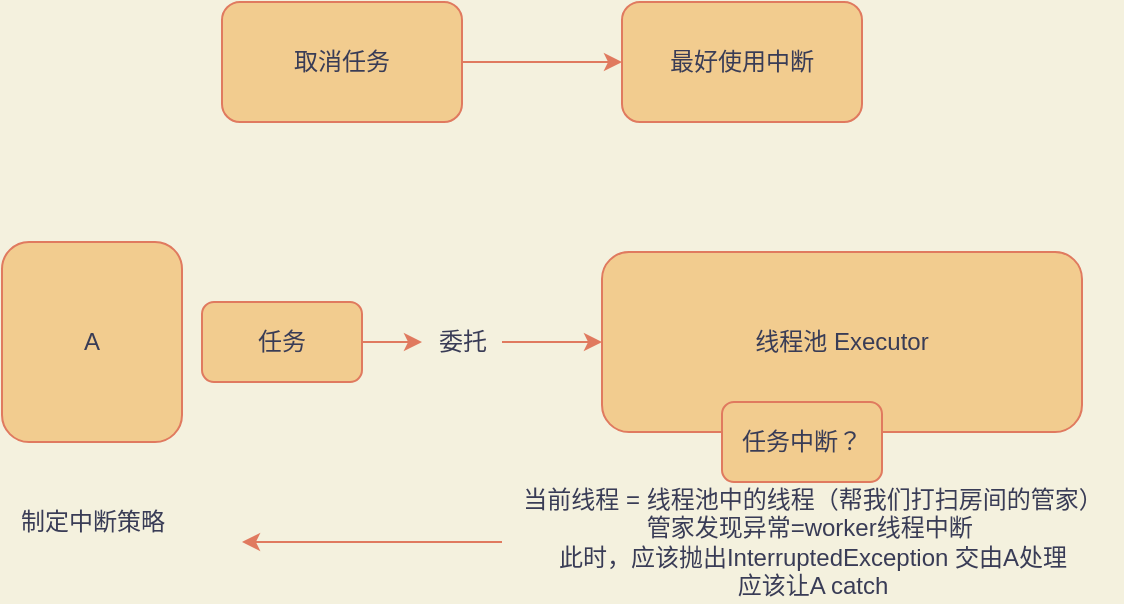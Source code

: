 <mxfile version="13.7.9" type="device"><diagram id="t7831eRvFI9xXf-sARZM" name="第 1 页"><mxGraphModel dx="1069" dy="594" grid="1" gridSize="10" guides="1" tooltips="1" connect="1" arrows="1" fold="1" page="1" pageScale="1" pageWidth="827" pageHeight="1169" background="#F4F1DE" math="0" shadow="0"><root><mxCell id="0"/><mxCell id="1" parent="0"/><mxCell id="2EVBSPwS7B8hlGWw02_x-3" value="" style="edgeStyle=orthogonalEdgeStyle;curved=0;rounded=1;sketch=0;orthogonalLoop=1;jettySize=auto;html=1;strokeColor=#E07A5F;fillColor=#F2CC8F;fontColor=#393C56;" edge="1" parent="1" source="2EVBSPwS7B8hlGWw02_x-1" target="2EVBSPwS7B8hlGWw02_x-2"><mxGeometry relative="1" as="geometry"/></mxCell><mxCell id="2EVBSPwS7B8hlGWw02_x-1" value="取消任务" style="rounded=1;whiteSpace=wrap;html=1;fillColor=#F2CC8F;strokeColor=#E07A5F;fontColor=#393C56;" vertex="1" parent="1"><mxGeometry x="210" y="190" width="120" height="60" as="geometry"/></mxCell><mxCell id="2EVBSPwS7B8hlGWw02_x-2" value="最好使用中断" style="rounded=1;whiteSpace=wrap;html=1;fillColor=#F2CC8F;strokeColor=#E07A5F;fontColor=#393C56;" vertex="1" parent="1"><mxGeometry x="410" y="190" width="120" height="60" as="geometry"/></mxCell><mxCell id="2EVBSPwS7B8hlGWw02_x-8" value="" style="edgeStyle=orthogonalEdgeStyle;curved=0;rounded=1;sketch=0;orthogonalLoop=1;jettySize=auto;html=1;strokeColor=#E07A5F;fillColor=#F2CC8F;fontColor=#393C56;" edge="1" parent="1" source="2EVBSPwS7B8hlGWw02_x-9" target="2EVBSPwS7B8hlGWw02_x-7"><mxGeometry relative="1" as="geometry"/></mxCell><mxCell id="2EVBSPwS7B8hlGWw02_x-4" value="任务" style="rounded=1;whiteSpace=wrap;html=1;fillColor=#F2CC8F;strokeColor=#E07A5F;fontColor=#393C56;" vertex="1" parent="1"><mxGeometry x="200" y="340" width="80" height="40" as="geometry"/></mxCell><mxCell id="2EVBSPwS7B8hlGWw02_x-7" value="线程池 Executor" style="rounded=1;whiteSpace=wrap;html=1;fillColor=#F2CC8F;strokeColor=#E07A5F;fontColor=#393C56;" vertex="1" parent="1"><mxGeometry x="400" y="315" width="240" height="90" as="geometry"/></mxCell><mxCell id="2EVBSPwS7B8hlGWw02_x-9" value="委托" style="text;html=1;align=center;verticalAlign=middle;resizable=0;points=[];autosize=1;fontColor=#393C56;" vertex="1" parent="1"><mxGeometry x="310" y="350" width="40" height="20" as="geometry"/></mxCell><mxCell id="2EVBSPwS7B8hlGWw02_x-10" value="" style="edgeStyle=orthogonalEdgeStyle;curved=0;rounded=1;sketch=0;orthogonalLoop=1;jettySize=auto;html=1;strokeColor=#E07A5F;fillColor=#F2CC8F;fontColor=#393C56;" edge="1" parent="1" source="2EVBSPwS7B8hlGWw02_x-4" target="2EVBSPwS7B8hlGWw02_x-9"><mxGeometry relative="1" as="geometry"><mxPoint x="280" y="360" as="sourcePoint"/><mxPoint x="400.0" y="360" as="targetPoint"/></mxGeometry></mxCell><mxCell id="2EVBSPwS7B8hlGWw02_x-11" value="任务中断？" style="rounded=1;whiteSpace=wrap;html=1;fillColor=#F2CC8F;strokeColor=#E07A5F;fontColor=#393C56;" vertex="1" parent="1"><mxGeometry x="460" y="390" width="80" height="40" as="geometry"/></mxCell><mxCell id="2EVBSPwS7B8hlGWw02_x-14" style="edgeStyle=orthogonalEdgeStyle;curved=0;rounded=1;sketch=0;orthogonalLoop=1;jettySize=auto;html=1;strokeColor=#E07A5F;fillColor=#F2CC8F;fontColor=#393C56;" edge="1" parent="1" source="2EVBSPwS7B8hlGWw02_x-12"><mxGeometry relative="1" as="geometry"><mxPoint x="220" y="460" as="targetPoint"/></mxGeometry></mxCell><mxCell id="2EVBSPwS7B8hlGWw02_x-12" value="当前线程 = 线程池中的线程（帮我们打扫房间的管家）&lt;br&gt;管家发现异常=worker线程中断&amp;nbsp;&lt;br&gt;此时，应该抛出InterruptedException 交由A处理&lt;br&gt;应该让A catch" style="text;html=1;align=center;verticalAlign=middle;resizable=0;points=[];autosize=1;fontColor=#393C56;" vertex="1" parent="1"><mxGeometry x="350" y="430" width="310" height="60" as="geometry"/></mxCell><mxCell id="2EVBSPwS7B8hlGWw02_x-13" value="A" style="rounded=1;whiteSpace=wrap;html=1;fillColor=#F2CC8F;strokeColor=#E07A5F;fontColor=#393C56;" vertex="1" parent="1"><mxGeometry x="100" y="310" width="90" height="100" as="geometry"/></mxCell><mxCell id="2EVBSPwS7B8hlGWw02_x-15" value="制定中断策略" style="text;html=1;align=center;verticalAlign=middle;resizable=0;points=[];autosize=1;fontColor=#393C56;" vertex="1" parent="1"><mxGeometry x="100" y="440" width="90" height="20" as="geometry"/></mxCell></root></mxGraphModel></diagram></mxfile>